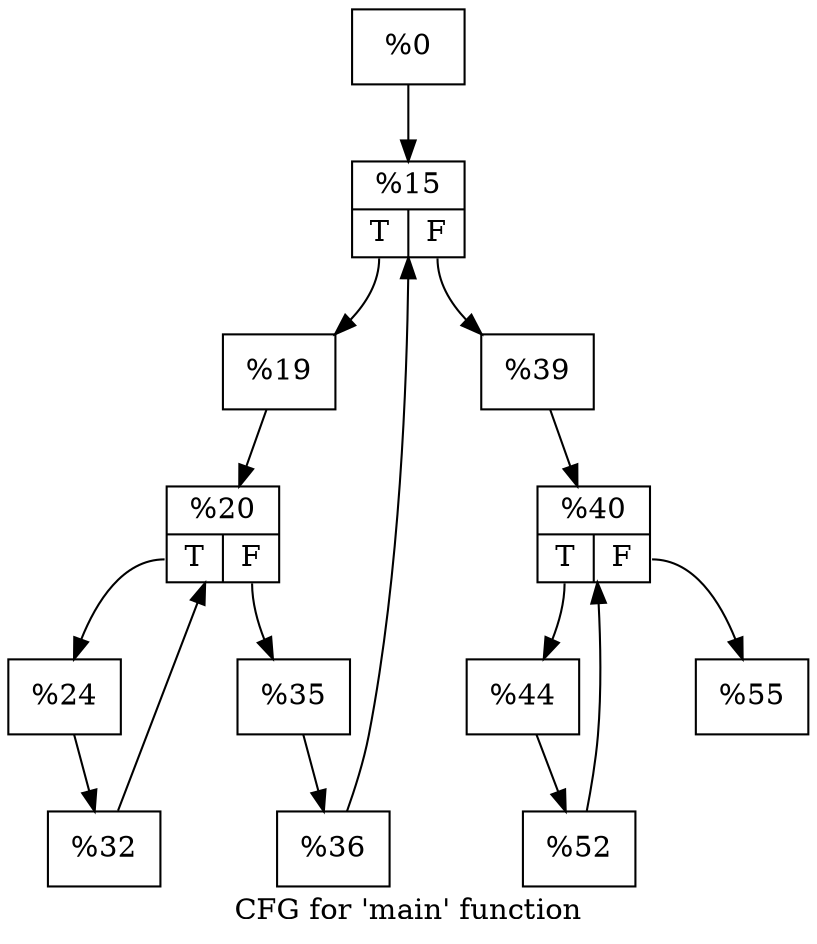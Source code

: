 digraph "CFG for 'main' function" {
	label="CFG for 'main' function";

	Node0x1f35e70 [shape=record,label="{%0}"];
	Node0x1f35e70 -> Node0x1f36f90;
	Node0x1f36f90 [shape=record,label="{%15|{<s0>T|<s1>F}}"];
	Node0x1f36f90:s0 -> Node0x1f37170;
	Node0x1f36f90:s1 -> Node0x1f371c0;
	Node0x1f37170 [shape=record,label="{%19}"];
	Node0x1f37170 -> Node0x1f372d0;
	Node0x1f372d0 [shape=record,label="{%20|{<s0>T|<s1>F}}"];
	Node0x1f372d0:s0 -> Node0x1f374b0;
	Node0x1f372d0:s1 -> Node0x1f37500;
	Node0x1f374b0 [shape=record,label="{%24}"];
	Node0x1f374b0 -> Node0x1f37900;
	Node0x1f37900 [shape=record,label="{%32}"];
	Node0x1f37900 -> Node0x1f372d0;
	Node0x1f37500 [shape=record,label="{%35}"];
	Node0x1f37500 -> Node0x1f37d70;
	Node0x1f37d70 [shape=record,label="{%36}"];
	Node0x1f37d70 -> Node0x1f36f90;
	Node0x1f371c0 [shape=record,label="{%39}"];
	Node0x1f371c0 -> Node0x1f38050;
	Node0x1f38050 [shape=record,label="{%40|{<s0>T|<s1>F}}"];
	Node0x1f38050:s0 -> Node0x1f38230;
	Node0x1f38050:s1 -> Node0x1f38280;
	Node0x1f38230 [shape=record,label="{%44}"];
	Node0x1f38230 -> Node0x1f38640;
	Node0x1f38640 [shape=record,label="{%52}"];
	Node0x1f38640 -> Node0x1f38050;
	Node0x1f38280 [shape=record,label="{%55}"];
}
